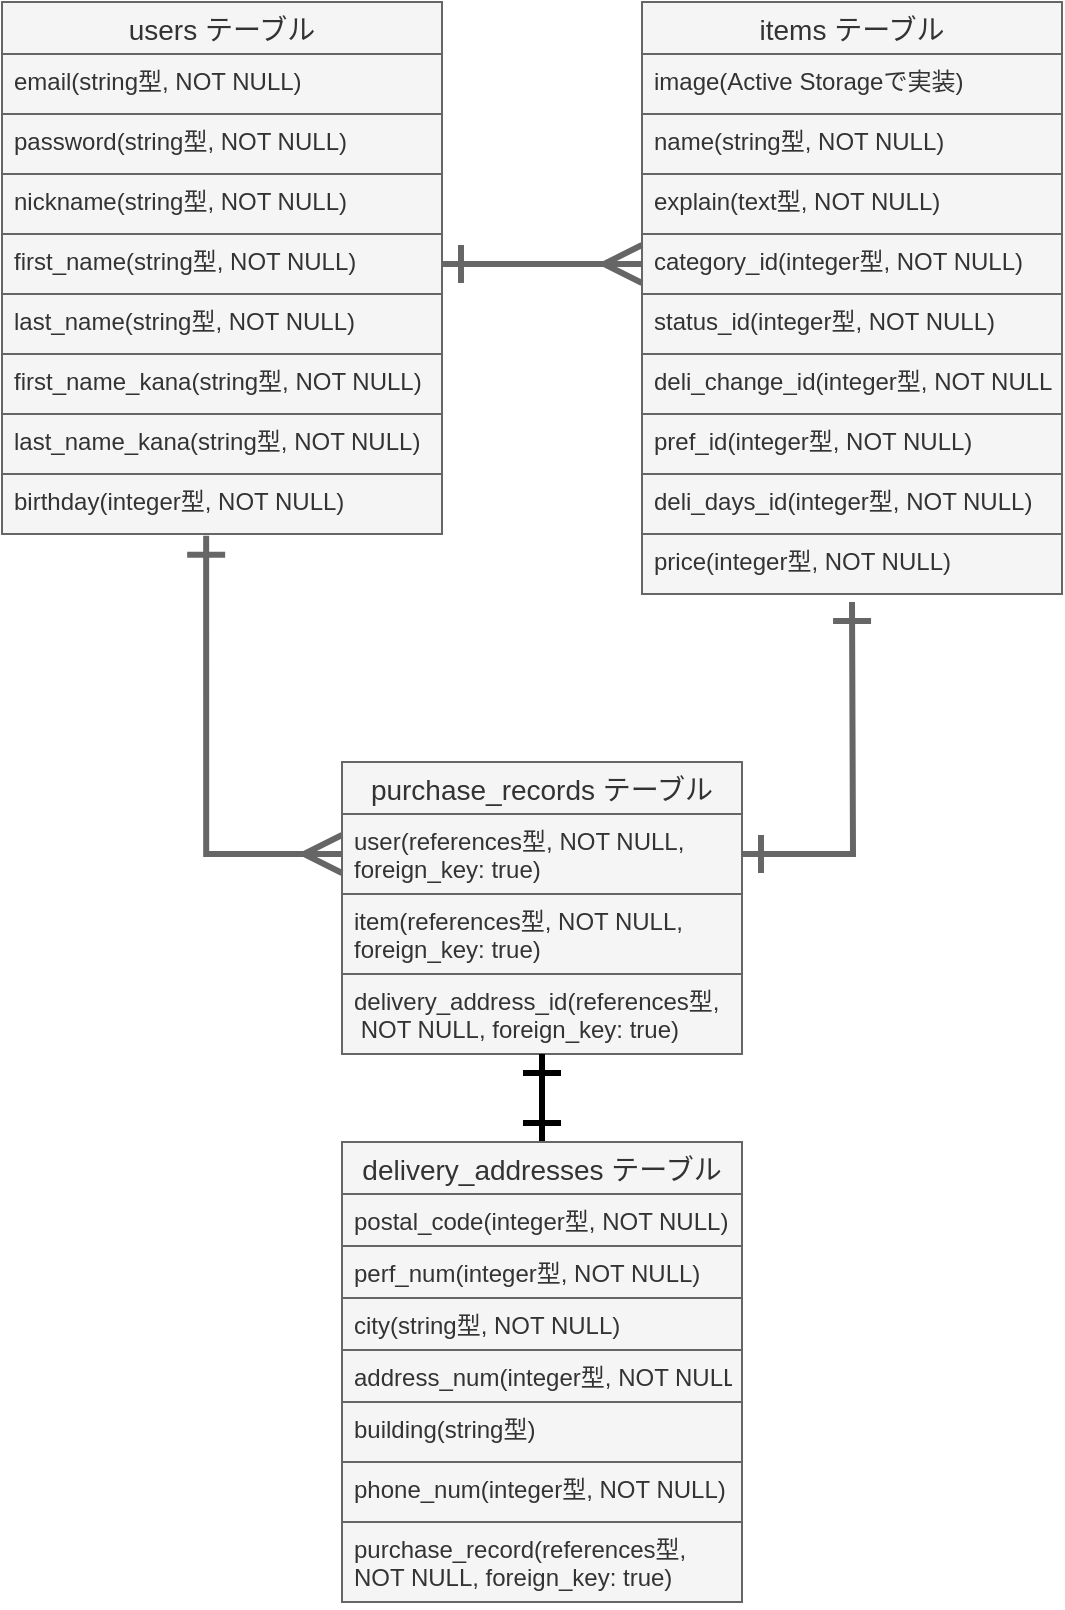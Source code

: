 <mxfile>
    <diagram id="RyZYJ4R8qu12Vep-C0D-" name="ページ1">
        <mxGraphModel dx="451" dy="529" grid="1" gridSize="10" guides="1" tooltips="1" connect="1" arrows="1" fold="1" page="1" pageScale="1" pageWidth="827" pageHeight="1169" math="0" shadow="0">
            <root>
                <mxCell id="0"/>
                <mxCell id="1" parent="0"/>
                <mxCell id="2" value="users テーブル" style="swimlane;fontStyle=0;childLayout=stackLayout;horizontal=1;startSize=26;horizontalStack=0;resizeParent=1;resizeParentMax=0;resizeLast=0;collapsible=1;marginBottom=0;align=center;fontSize=14;fillColor=#f5f5f5;strokeColor=#666666;fontColor=#333333;" vertex="1" parent="1">
                    <mxGeometry y="40" width="220" height="266" as="geometry"/>
                </mxCell>
                <mxCell id="3" value="email(string型, NOT NULL)" style="text;strokeColor=#666666;fillColor=#f5f5f5;spacingLeft=4;spacingRight=4;overflow=hidden;rotatable=0;points=[[0,0.5],[1,0.5]];portConstraint=eastwest;fontSize=12;fontColor=#333333;" vertex="1" parent="2">
                    <mxGeometry y="26" width="220" height="30" as="geometry"/>
                </mxCell>
                <mxCell id="4" value="password(string型, NOT NULL)" style="text;strokeColor=#666666;fillColor=#f5f5f5;spacingLeft=4;spacingRight=4;overflow=hidden;rotatable=0;points=[[0,0.5],[1,0.5]];portConstraint=eastwest;fontSize=12;fontColor=#333333;" vertex="1" parent="2">
                    <mxGeometry y="56" width="220" height="30" as="geometry"/>
                </mxCell>
                <mxCell id="7" value="nickname(string型, NOT NULL)" style="text;strokeColor=#666666;fillColor=#f5f5f5;spacingLeft=4;spacingRight=4;overflow=hidden;rotatable=0;points=[[0,0.5],[1,0.5]];portConstraint=eastwest;fontSize=12;fontColor=#333333;" vertex="1" parent="2">
                    <mxGeometry y="86" width="220" height="30" as="geometry"/>
                </mxCell>
                <mxCell id="10" value="first_name(string型, NOT NULL)" style="text;strokeColor=#666666;fillColor=#f5f5f5;spacingLeft=4;spacingRight=4;overflow=hidden;rotatable=0;points=[[0,0.5],[1,0.5]];portConstraint=eastwest;fontSize=12;fontStyle=0;fontColor=#333333;" vertex="1" parent="2">
                    <mxGeometry y="116" width="220" height="30" as="geometry"/>
                </mxCell>
                <mxCell id="9" value="last_name(string型, NOT NULL)" style="text;strokeColor=#666666;fillColor=#f5f5f5;spacingLeft=4;spacingRight=4;overflow=hidden;rotatable=0;points=[[0,0.5],[1,0.5]];portConstraint=eastwest;fontSize=12;fontColor=#333333;" vertex="1" parent="2">
                    <mxGeometry y="146" width="220" height="30" as="geometry"/>
                </mxCell>
                <mxCell id="8" value="first_name_kana(string型, NOT NULL)" style="text;strokeColor=#666666;fillColor=#f5f5f5;spacingLeft=4;spacingRight=4;overflow=hidden;rotatable=0;points=[[0,0.5],[1,0.5]];portConstraint=eastwest;fontSize=12;fontColor=#333333;" vertex="1" parent="2">
                    <mxGeometry y="176" width="220" height="30" as="geometry"/>
                </mxCell>
                <mxCell id="6" value="last_name_kana(string型, NOT NULL)" style="text;strokeColor=#666666;fillColor=#f5f5f5;spacingLeft=4;spacingRight=4;overflow=hidden;rotatable=0;points=[[0,0.5],[1,0.5]];portConstraint=eastwest;fontSize=12;fontColor=#333333;" vertex="1" parent="2">
                    <mxGeometry y="206" width="220" height="30" as="geometry"/>
                </mxCell>
                <mxCell id="5" value="birthday(integer型, NOT NULL)" style="text;strokeColor=#666666;fillColor=#f5f5f5;spacingLeft=4;spacingRight=4;overflow=hidden;rotatable=0;points=[[0,0.5],[1,0.5]];portConstraint=eastwest;fontSize=12;fontColor=#333333;" vertex="1" parent="2">
                    <mxGeometry y="236" width="220" height="30" as="geometry"/>
                </mxCell>
                <mxCell id="11" value="items テーブル" style="swimlane;fontStyle=0;childLayout=stackLayout;horizontal=1;startSize=26;horizontalStack=0;resizeParent=1;resizeParentMax=0;resizeLast=0;collapsible=1;marginBottom=0;align=center;fontSize=14;fillColor=#f5f5f5;strokeColor=#666666;fontColor=#333333;" vertex="1" parent="1">
                    <mxGeometry x="320" y="40" width="210" height="296" as="geometry"/>
                </mxCell>
                <mxCell id="12" value="image(Active Storageで実装)" style="text;strokeColor=#666666;fillColor=#f5f5f5;spacingLeft=4;spacingRight=4;overflow=hidden;rotatable=0;points=[[0,0.5],[1,0.5]];portConstraint=eastwest;fontSize=12;fontColor=#333333;" vertex="1" parent="11">
                    <mxGeometry y="26" width="210" height="30" as="geometry"/>
                </mxCell>
                <mxCell id="13" value="name(string型, NOT NULL)" style="text;strokeColor=#666666;fillColor=#f5f5f5;spacingLeft=4;spacingRight=4;overflow=hidden;rotatable=0;points=[[0,0.5],[1,0.5]];portConstraint=eastwest;fontSize=12;fontColor=#333333;" vertex="1" parent="11">
                    <mxGeometry y="56" width="210" height="30" as="geometry"/>
                </mxCell>
                <mxCell id="20" value="explain(text型, NOT NULL)" style="text;strokeColor=#666666;fillColor=#f5f5f5;spacingLeft=4;spacingRight=4;overflow=hidden;rotatable=0;points=[[0,0.5],[1,0.5]];portConstraint=eastwest;fontSize=12;fontColor=#333333;" vertex="1" parent="11">
                    <mxGeometry y="86" width="210" height="30" as="geometry"/>
                </mxCell>
                <mxCell id="19" value="category_id(integer型, NOT NULL)" style="text;strokeColor=#666666;fillColor=#f5f5f5;spacingLeft=4;spacingRight=4;overflow=hidden;rotatable=0;points=[[0,0.5],[1,0.5]];portConstraint=eastwest;fontSize=12;fontColor=#333333;" vertex="1" parent="11">
                    <mxGeometry y="116" width="210" height="30" as="geometry"/>
                </mxCell>
                <mxCell id="18" value="status_id(integer型, NOT NULL)" style="text;strokeColor=#666666;fillColor=#f5f5f5;spacingLeft=4;spacingRight=4;overflow=hidden;rotatable=0;points=[[0,0.5],[1,0.5]];portConstraint=eastwest;fontSize=12;fontColor=#333333;" vertex="1" parent="11">
                    <mxGeometry y="146" width="210" height="30" as="geometry"/>
                </mxCell>
                <mxCell id="17" value="deli_change_id(integer型, NOT NULL)" style="text;strokeColor=#666666;fillColor=#f5f5f5;spacingLeft=4;spacingRight=4;overflow=hidden;rotatable=0;points=[[0,0.5],[1,0.5]];portConstraint=eastwest;fontSize=12;fontColor=#333333;" vertex="1" parent="11">
                    <mxGeometry y="176" width="210" height="30" as="geometry"/>
                </mxCell>
                <mxCell id="16" value="pref_id(integer型, NOT NULL)" style="text;strokeColor=#666666;fillColor=#f5f5f5;spacingLeft=4;spacingRight=4;overflow=hidden;rotatable=0;points=[[0,0.5],[1,0.5]];portConstraint=eastwest;fontSize=12;fontColor=#333333;" vertex="1" parent="11">
                    <mxGeometry y="206" width="210" height="30" as="geometry"/>
                </mxCell>
                <mxCell id="15" value="deli_days_id(integer型, NOT NULL)" style="text;spacingLeft=4;spacingRight=4;overflow=hidden;rotatable=0;points=[[0,0.5],[1,0.5]];portConstraint=eastwest;fontSize=12;fillColor=#f5f5f5;strokeColor=#666666;fontColor=#333333;" vertex="1" parent="11">
                    <mxGeometry y="236" width="210" height="30" as="geometry"/>
                </mxCell>
                <mxCell id="14" value="price(integer型, NOT NULL)" style="text;strokeColor=#666666;fillColor=#f5f5f5;spacingLeft=4;spacingRight=4;overflow=hidden;rotatable=0;points=[[0,0.5],[1,0.5]];portConstraint=eastwest;fontSize=12;fontColor=#333333;" vertex="1" parent="11">
                    <mxGeometry y="266" width="210" height="30" as="geometry"/>
                </mxCell>
                <mxCell id="21" value="purchase_records テーブル" style="swimlane;fontStyle=0;childLayout=stackLayout;horizontal=1;startSize=26;horizontalStack=0;resizeParent=1;resizeParentMax=0;resizeLast=0;collapsible=1;marginBottom=0;align=center;fontSize=14;fillColor=#f5f5f5;strokeColor=#666666;fontColor=#333333;" vertex="1" parent="1">
                    <mxGeometry x="170" y="420" width="200" height="146" as="geometry"/>
                </mxCell>
                <mxCell id="32" value="user(references型, NOT NULL,&#10;foreign_key: true)" style="text;strokeColor=#666666;fillColor=#f5f5f5;spacingLeft=4;spacingRight=4;overflow=hidden;rotatable=0;points=[[0,0.5],[1,0.5]];portConstraint=eastwest;fontSize=12;fontColor=#333333;" vertex="1" parent="21">
                    <mxGeometry y="26" width="200" height="40" as="geometry"/>
                </mxCell>
                <mxCell id="42" value="item(references型, NOT NULL,&#10;foreign_key: true)" style="text;strokeColor=#666666;fillColor=#f5f5f5;spacingLeft=4;spacingRight=4;overflow=hidden;rotatable=0;points=[[0,0.5],[1,0.5]];portConstraint=eastwest;fontSize=12;fontColor=#333333;" vertex="1" parent="21">
                    <mxGeometry y="66" width="200" height="40" as="geometry"/>
                </mxCell>
                <mxCell id="24" value="delivery_address_id(references型,&#10; NOT NULL, foreign_key: true)" style="text;strokeColor=#666666;fillColor=#f5f5f5;spacingLeft=4;spacingRight=4;overflow=hidden;rotatable=0;points=[[0,0.5],[1,0.5]];portConstraint=eastwest;fontSize=12;fontColor=#333333;" vertex="1" parent="21">
                    <mxGeometry y="106" width="200" height="40" as="geometry"/>
                </mxCell>
                <mxCell id="28" style="edgeStyle=orthogonalEdgeStyle;rounded=0;orthogonalLoop=1;jettySize=auto;html=1;entryX=0;entryY=0.5;entryDx=0;entryDy=0;startArrow=ERone;startFill=0;endArrow=ERmany;endFill=0;endSize=15;startSize=15;targetPerimeterSpacing=0;strokeWidth=3;fillColor=#f5f5f5;strokeColor=#666666;" edge="1" parent="1" source="10" target="19">
                    <mxGeometry relative="1" as="geometry"/>
                </mxCell>
                <mxCell id="29" style="edgeStyle=orthogonalEdgeStyle;rounded=0;orthogonalLoop=1;jettySize=auto;html=1;entryX=0;entryY=0.5;entryDx=0;entryDy=0;startArrow=ERone;startFill=0;startSize=15;endArrow=ERmany;endFill=0;endSize=15;targetPerimeterSpacing=0;strokeWidth=3;exitX=0.464;exitY=1.028;exitDx=0;exitDy=0;exitPerimeter=0;fillColor=#f5f5f5;strokeColor=#666666;" edge="1" parent="1" source="5" target="32">
                    <mxGeometry relative="1" as="geometry">
                        <mxPoint x="170" y="459" as="targetPoint"/>
                    </mxGeometry>
                </mxCell>
                <mxCell id="30" style="edgeStyle=orthogonalEdgeStyle;rounded=0;orthogonalLoop=1;jettySize=auto;html=1;entryX=1;entryY=0.5;entryDx=0;entryDy=0;startArrow=ERone;startFill=0;startSize=15;endArrow=ERone;endFill=0;endSize=15;targetPerimeterSpacing=0;strokeWidth=3;fillColor=#f5f5f5;strokeColor=#666666;" edge="1" parent="1" target="32">
                    <mxGeometry relative="1" as="geometry">
                        <mxPoint x="425" y="340" as="sourcePoint"/>
                        <mxPoint x="370" y="459" as="targetPoint"/>
                    </mxGeometry>
                </mxCell>
                <mxCell id="43" style="edgeStyle=orthogonalEdgeStyle;rounded=0;orthogonalLoop=1;jettySize=auto;html=1;entryX=0.5;entryY=1;entryDx=0;entryDy=0;startArrow=ERone;startFill=0;startSize=15;endArrow=ERone;endFill=0;endSize=15;targetPerimeterSpacing=0;strokeWidth=3;" edge="1" parent="1" source="33" target="21">
                    <mxGeometry relative="1" as="geometry"/>
                </mxCell>
                <mxCell id="33" value="delivery_addresses テーブル" style="swimlane;fontStyle=0;childLayout=stackLayout;horizontal=1;startSize=26;horizontalStack=0;resizeParent=1;resizeParentMax=0;resizeLast=0;collapsible=1;marginBottom=0;align=center;fontSize=14;fillColor=#f5f5f5;strokeColor=#666666;fontColor=#333333;" vertex="1" parent="1">
                    <mxGeometry x="170" y="610" width="200" height="230" as="geometry"/>
                </mxCell>
                <mxCell id="34" value="postal_code(integer型, NOT NULL)" style="text;strokeColor=#666666;fillColor=#f5f5f5;spacingLeft=4;spacingRight=4;overflow=hidden;rotatable=0;points=[[0,0.5],[1,0.5]];portConstraint=eastwest;fontSize=12;fontColor=#333333;" vertex="1" parent="33">
                    <mxGeometry y="26" width="200" height="26" as="geometry"/>
                </mxCell>
                <mxCell id="35" value="perf_num(integer型, NOT NULL)" style="text;strokeColor=#666666;fillColor=#f5f5f5;spacingLeft=4;spacingRight=4;overflow=hidden;rotatable=0;points=[[0,0.5],[1,0.5]];portConstraint=eastwest;fontSize=12;fontColor=#333333;" vertex="1" parent="33">
                    <mxGeometry y="52" width="200" height="26" as="geometry"/>
                </mxCell>
                <mxCell id="36" value="city(string型, NOT NULL)" style="text;strokeColor=#666666;fillColor=#f5f5f5;spacingLeft=4;spacingRight=4;overflow=hidden;rotatable=0;points=[[0,0.5],[1,0.5]];portConstraint=eastwest;fontSize=12;fontColor=#333333;" vertex="1" parent="33">
                    <mxGeometry y="78" width="200" height="26" as="geometry"/>
                </mxCell>
                <mxCell id="37" value="address_num(integer型, NOT NULL)" style="text;strokeColor=#666666;fillColor=#f5f5f5;spacingLeft=4;spacingRight=4;overflow=hidden;rotatable=0;points=[[0,0.5],[1,0.5]];portConstraint=eastwest;fontSize=12;fontColor=#333333;" vertex="1" parent="33">
                    <mxGeometry y="104" width="200" height="26" as="geometry"/>
                </mxCell>
                <mxCell id="38" value="building(string型)" style="text;strokeColor=#666666;fillColor=#f5f5f5;spacingLeft=4;spacingRight=4;overflow=hidden;rotatable=0;points=[[0,0.5],[1,0.5]];portConstraint=eastwest;fontSize=12;fontColor=#333333;" vertex="1" parent="33">
                    <mxGeometry y="130" width="200" height="30" as="geometry"/>
                </mxCell>
                <mxCell id="39" value="phone_num(integer型, NOT NULL)" style="text;strokeColor=#666666;fillColor=#f5f5f5;spacingLeft=4;spacingRight=4;overflow=hidden;rotatable=0;points=[[0,0.5],[1,0.5]];portConstraint=eastwest;fontSize=12;fontColor=#333333;" vertex="1" parent="33">
                    <mxGeometry y="160" width="200" height="30" as="geometry"/>
                </mxCell>
                <mxCell id="41" value="purchase_record(references型, &#10;NOT NULL, foreign_key: true)" style="text;strokeColor=#666666;fillColor=#f5f5f5;spacingLeft=4;spacingRight=4;overflow=hidden;rotatable=0;points=[[0,0.5],[1,0.5]];portConstraint=eastwest;fontSize=12;fontColor=#333333;" vertex="1" parent="33">
                    <mxGeometry y="190" width="200" height="40" as="geometry"/>
                </mxCell>
            </root>
        </mxGraphModel>
    </diagram>
</mxfile>